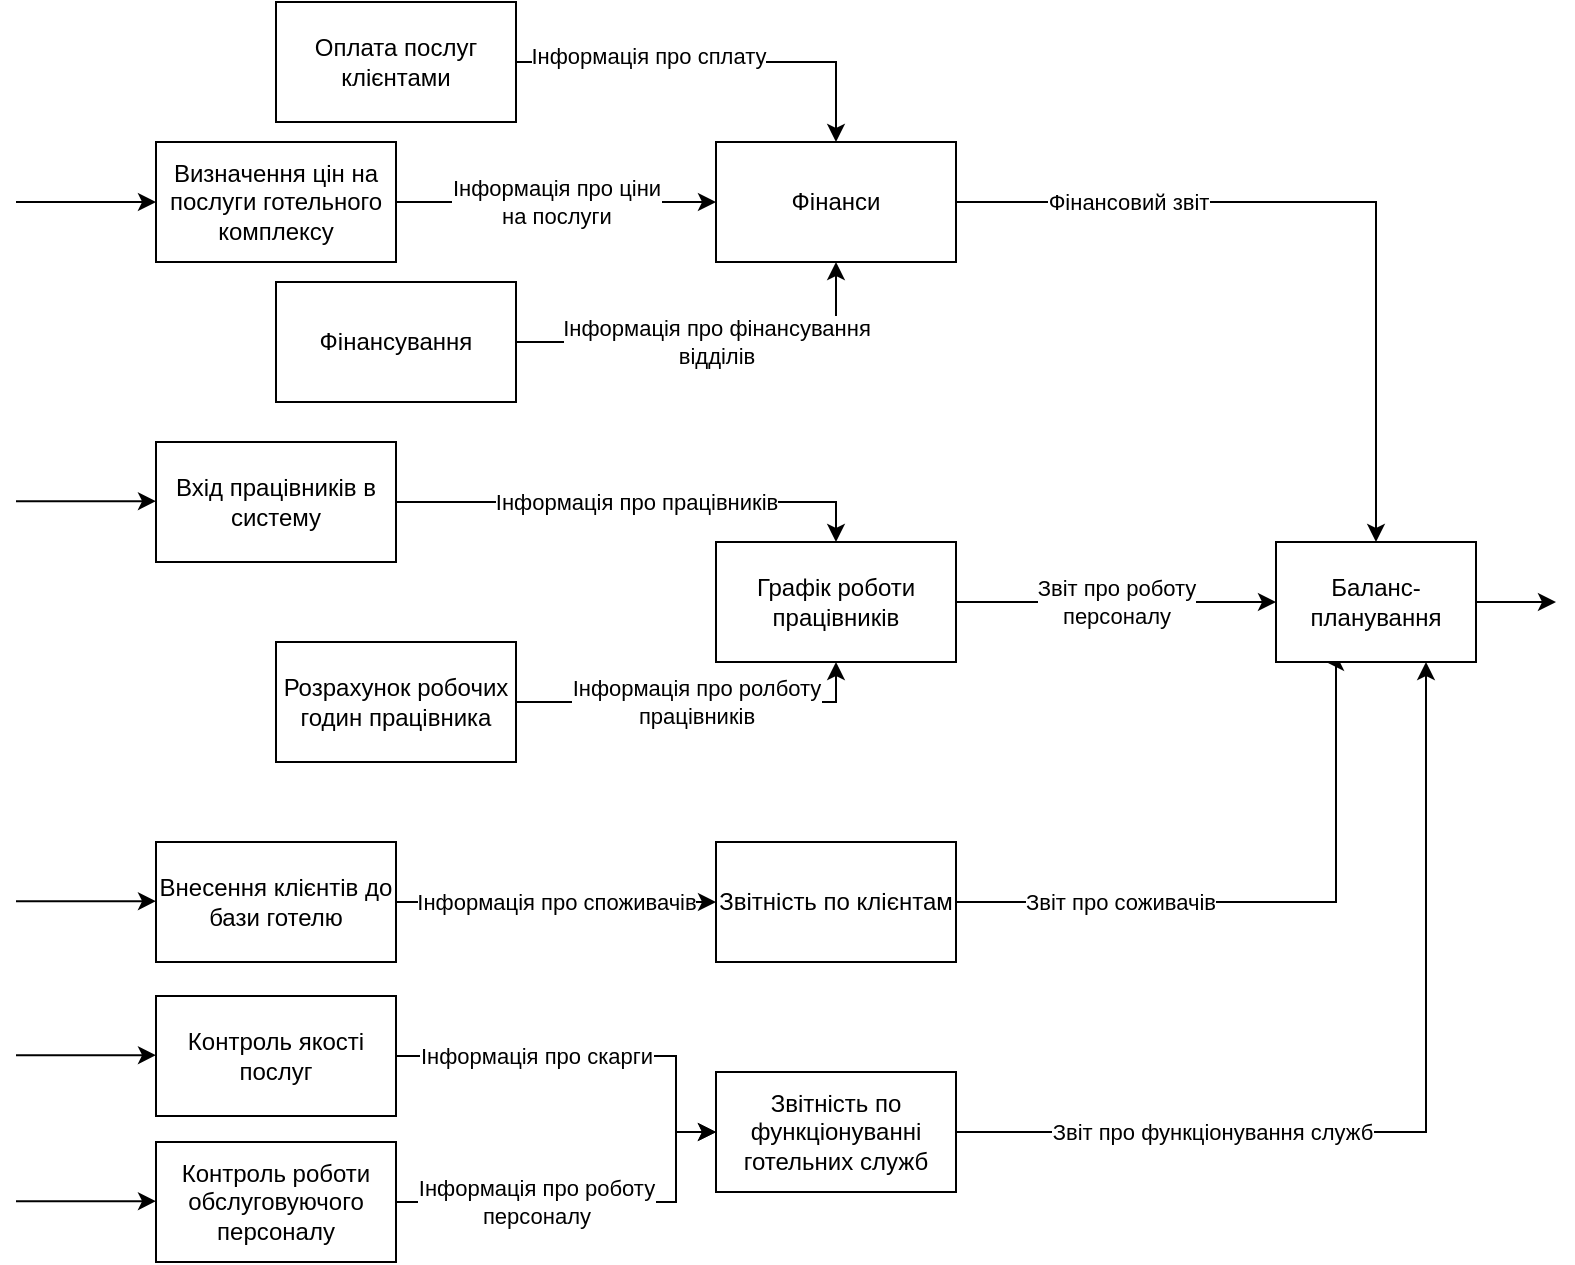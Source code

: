 <mxfile version="16.0.0" type="device"><diagram id="K1X4_0488LvyouU6vIHX" name="Page-1"><mxGraphModel dx="1533" dy="2560" grid="1" gridSize="10" guides="1" tooltips="1" connect="1" arrows="1" fold="1" page="1" pageScale="1" pageWidth="827" pageHeight="1169" math="0" shadow="0"><root><mxCell id="0"/><mxCell id="1" parent="0"/><mxCell id="ftwEstQjkuVsnQloUmtv-20" value="Інформація про ціни&lt;br&gt;на послуги" style="edgeStyle=orthogonalEdgeStyle;rounded=0;orthogonalLoop=1;jettySize=auto;html=1;exitX=1;exitY=0.5;exitDx=0;exitDy=0;entryX=0;entryY=0.5;entryDx=0;entryDy=0;" edge="1" parent="1" source="ftwEstQjkuVsnQloUmtv-1" target="ftwEstQjkuVsnQloUmtv-8"><mxGeometry relative="1" as="geometry"/></mxCell><mxCell id="ftwEstQjkuVsnQloUmtv-1" value="Визначення цін на послуги готельного комплексу" style="rounded=0;whiteSpace=wrap;html=1;" vertex="1" parent="1"><mxGeometry x="110" y="90" width="120" height="60" as="geometry"/></mxCell><mxCell id="ftwEstQjkuVsnQloUmtv-18" value="Інформація про працівників" style="edgeStyle=orthogonalEdgeStyle;rounded=0;orthogonalLoop=1;jettySize=auto;html=1;exitX=1;exitY=0.5;exitDx=0;exitDy=0;entryX=0.5;entryY=0;entryDx=0;entryDy=0;" edge="1" parent="1" source="ftwEstQjkuVsnQloUmtv-2" target="ftwEstQjkuVsnQloUmtv-10"><mxGeometry relative="1" as="geometry"/></mxCell><mxCell id="ftwEstQjkuVsnQloUmtv-2" value="Вхід працівників в систему" style="rounded=0;whiteSpace=wrap;html=1;" vertex="1" parent="1"><mxGeometry x="110" y="240" width="120" height="60" as="geometry"/></mxCell><mxCell id="ftwEstQjkuVsnQloUmtv-16" style="edgeStyle=orthogonalEdgeStyle;rounded=0;orthogonalLoop=1;jettySize=auto;html=1;exitX=1;exitY=0.5;exitDx=0;exitDy=0;entryX=0;entryY=0.5;entryDx=0;entryDy=0;" edge="1" parent="1" source="ftwEstQjkuVsnQloUmtv-3" target="ftwEstQjkuVsnQloUmtv-11"><mxGeometry relative="1" as="geometry"/></mxCell><mxCell id="ftwEstQjkuVsnQloUmtv-24" value="Інформація про споживачів" style="edgeLabel;html=1;align=center;verticalAlign=middle;resizable=0;points=[];" vertex="1" connectable="0" parent="ftwEstQjkuVsnQloUmtv-16"><mxGeometry x="-0.125" y="3" relative="1" as="geometry"><mxPoint x="10" y="3" as="offset"/></mxGeometry></mxCell><mxCell id="ftwEstQjkuVsnQloUmtv-3" value="Внесення клієнтів до бази готелю" style="rounded=0;whiteSpace=wrap;html=1;" vertex="1" parent="1"><mxGeometry x="110" y="440" width="120" height="60" as="geometry"/></mxCell><mxCell id="ftwEstQjkuVsnQloUmtv-13" style="edgeStyle=orthogonalEdgeStyle;rounded=0;orthogonalLoop=1;jettySize=auto;html=1;exitX=1;exitY=0.5;exitDx=0;exitDy=0;entryX=0;entryY=0.5;entryDx=0;entryDy=0;" edge="1" parent="1" source="ftwEstQjkuVsnQloUmtv-4" target="ftwEstQjkuVsnQloUmtv-12"><mxGeometry relative="1" as="geometry"><Array as="points"><mxPoint x="370" y="547"/><mxPoint x="370" y="585"/></Array></mxGeometry></mxCell><mxCell id="ftwEstQjkuVsnQloUmtv-25" value="Інформація про скарги" style="edgeLabel;html=1;align=center;verticalAlign=middle;resizable=0;points=[];" vertex="1" connectable="0" parent="ftwEstQjkuVsnQloUmtv-13"><mxGeometry x="-0.404" y="1" relative="1" as="geometry"><mxPoint x="11" y="1" as="offset"/></mxGeometry></mxCell><mxCell id="ftwEstQjkuVsnQloUmtv-4" value="Контроль якості послуг" style="rounded=0;whiteSpace=wrap;html=1;" vertex="1" parent="1"><mxGeometry x="110" y="517" width="120" height="60" as="geometry"/></mxCell><mxCell id="ftwEstQjkuVsnQloUmtv-15" value="Інформація про роботу&lt;br&gt;персоналу" style="edgeStyle=orthogonalEdgeStyle;rounded=0;orthogonalLoop=1;jettySize=auto;html=1;exitX=1;exitY=0.5;exitDx=0;exitDy=0;entryX=0;entryY=0.5;entryDx=0;entryDy=0;" edge="1" parent="1" source="ftwEstQjkuVsnQloUmtv-5" target="ftwEstQjkuVsnQloUmtv-12"><mxGeometry x="-0.282" relative="1" as="geometry"><Array as="points"><mxPoint x="370" y="620"/><mxPoint x="370" y="585"/></Array><mxPoint as="offset"/></mxGeometry></mxCell><mxCell id="ftwEstQjkuVsnQloUmtv-5" value="Контроль роботи обслуговуючого персоналу" style="rounded=0;whiteSpace=wrap;html=1;" vertex="1" parent="1"><mxGeometry x="110" y="590" width="120" height="60" as="geometry"/></mxCell><mxCell id="ftwEstQjkuVsnQloUmtv-19" value="Інформація про фінансування&lt;br&gt;відділів" style="edgeStyle=orthogonalEdgeStyle;rounded=0;orthogonalLoop=1;jettySize=auto;html=1;exitX=1;exitY=0.5;exitDx=0;exitDy=0;entryX=0.5;entryY=1;entryDx=0;entryDy=0;" edge="1" parent="1" source="ftwEstQjkuVsnQloUmtv-6" target="ftwEstQjkuVsnQloUmtv-8"><mxGeometry relative="1" as="geometry"/></mxCell><mxCell id="ftwEstQjkuVsnQloUmtv-6" value="Фінансування" style="rounded=0;whiteSpace=wrap;html=1;" vertex="1" parent="1"><mxGeometry x="170" y="160" width="120" height="60" as="geometry"/></mxCell><mxCell id="ftwEstQjkuVsnQloUmtv-21" style="edgeStyle=orthogonalEdgeStyle;rounded=0;orthogonalLoop=1;jettySize=auto;html=1;exitX=1;exitY=0.5;exitDx=0;exitDy=0;entryX=0.5;entryY=0;entryDx=0;entryDy=0;" edge="1" parent="1" source="ftwEstQjkuVsnQloUmtv-7" target="ftwEstQjkuVsnQloUmtv-8"><mxGeometry relative="1" as="geometry"/></mxCell><mxCell id="ftwEstQjkuVsnQloUmtv-22" value="Інформація про сплату" style="edgeLabel;html=1;align=center;verticalAlign=middle;resizable=0;points=[];" vertex="1" connectable="0" parent="ftwEstQjkuVsnQloUmtv-21"><mxGeometry x="-0.34" y="3" relative="1" as="geometry"><mxPoint as="offset"/></mxGeometry></mxCell><mxCell id="ftwEstQjkuVsnQloUmtv-7" value="Оплата послуг клієнтами" style="rounded=0;whiteSpace=wrap;html=1;" vertex="1" parent="1"><mxGeometry x="170" y="20" width="120" height="60" as="geometry"/></mxCell><mxCell id="ftwEstQjkuVsnQloUmtv-31" value="Фінансовий звіт" style="edgeStyle=orthogonalEdgeStyle;rounded=0;orthogonalLoop=1;jettySize=auto;html=1;exitX=1;exitY=0.5;exitDx=0;exitDy=0;entryX=0.5;entryY=0;entryDx=0;entryDy=0;" edge="1" parent="1" source="ftwEstQjkuVsnQloUmtv-8" target="ftwEstQjkuVsnQloUmtv-26"><mxGeometry x="-0.548" relative="1" as="geometry"><mxPoint as="offset"/></mxGeometry></mxCell><mxCell id="ftwEstQjkuVsnQloUmtv-8" value="Фінанси" style="rounded=0;whiteSpace=wrap;html=1;" vertex="1" parent="1"><mxGeometry x="390" y="90" width="120" height="60" as="geometry"/></mxCell><mxCell id="ftwEstQjkuVsnQloUmtv-17" style="edgeStyle=orthogonalEdgeStyle;rounded=0;orthogonalLoop=1;jettySize=auto;html=1;exitX=1;exitY=0.5;exitDx=0;exitDy=0;entryX=0.5;entryY=1;entryDx=0;entryDy=0;" edge="1" parent="1" source="ftwEstQjkuVsnQloUmtv-9" target="ftwEstQjkuVsnQloUmtv-10"><mxGeometry relative="1" as="geometry"/></mxCell><mxCell id="ftwEstQjkuVsnQloUmtv-23" value="Інформація про ролботу&lt;br&gt;працівників" style="edgeLabel;html=1;align=center;verticalAlign=middle;resizable=0;points=[];" vertex="1" connectable="0" parent="ftwEstQjkuVsnQloUmtv-17"><mxGeometry x="-0.378" y="1" relative="1" as="geometry"><mxPoint x="34" y="1" as="offset"/></mxGeometry></mxCell><mxCell id="ftwEstQjkuVsnQloUmtv-9" value="Розрахунок робочих годин працівника" style="rounded=0;whiteSpace=wrap;html=1;" vertex="1" parent="1"><mxGeometry x="170" y="340" width="120" height="60" as="geometry"/></mxCell><mxCell id="ftwEstQjkuVsnQloUmtv-30" value="Звіт про роботу&lt;br&gt;персоналу" style="edgeStyle=orthogonalEdgeStyle;rounded=0;orthogonalLoop=1;jettySize=auto;html=1;exitX=1;exitY=0.5;exitDx=0;exitDy=0;entryX=0;entryY=0.5;entryDx=0;entryDy=0;" edge="1" parent="1" source="ftwEstQjkuVsnQloUmtv-10" target="ftwEstQjkuVsnQloUmtv-26"><mxGeometry relative="1" as="geometry"/></mxCell><mxCell id="ftwEstQjkuVsnQloUmtv-10" value="Графік роботи працівників" style="rounded=0;whiteSpace=wrap;html=1;" vertex="1" parent="1"><mxGeometry x="390" y="290" width="120" height="60" as="geometry"/></mxCell><mxCell id="ftwEstQjkuVsnQloUmtv-29" value="Звіт про соживачів" style="edgeStyle=orthogonalEdgeStyle;rounded=0;orthogonalLoop=1;jettySize=auto;html=1;exitX=1;exitY=0.5;exitDx=0;exitDy=0;entryX=0.25;entryY=1;entryDx=0;entryDy=0;" edge="1" parent="1" source="ftwEstQjkuVsnQloUmtv-11" target="ftwEstQjkuVsnQloUmtv-26"><mxGeometry x="-0.478" relative="1" as="geometry"><Array as="points"><mxPoint x="700" y="470"/></Array><mxPoint as="offset"/></mxGeometry></mxCell><mxCell id="ftwEstQjkuVsnQloUmtv-11" value="Звітність по клієнтам" style="rounded=0;whiteSpace=wrap;html=1;" vertex="1" parent="1"><mxGeometry x="390" y="440" width="120" height="60" as="geometry"/></mxCell><mxCell id="ftwEstQjkuVsnQloUmtv-28" value="Звіт про функціонування служб" style="edgeStyle=orthogonalEdgeStyle;rounded=0;orthogonalLoop=1;jettySize=auto;html=1;exitX=1;exitY=0.5;exitDx=0;exitDy=0;entryX=0.75;entryY=1;entryDx=0;entryDy=0;" edge="1" parent="1" source="ftwEstQjkuVsnQloUmtv-12" target="ftwEstQjkuVsnQloUmtv-26"><mxGeometry x="-0.457" relative="1" as="geometry"><mxPoint as="offset"/></mxGeometry></mxCell><mxCell id="ftwEstQjkuVsnQloUmtv-12" value="Звітність по функціонуванні готельних служб" style="rounded=0;whiteSpace=wrap;html=1;" vertex="1" parent="1"><mxGeometry x="390" y="555" width="120" height="60" as="geometry"/></mxCell><mxCell id="ftwEstQjkuVsnQloUmtv-32" style="edgeStyle=orthogonalEdgeStyle;rounded=0;orthogonalLoop=1;jettySize=auto;html=1;exitX=1;exitY=0.5;exitDx=0;exitDy=0;" edge="1" parent="1" source="ftwEstQjkuVsnQloUmtv-26"><mxGeometry relative="1" as="geometry"><mxPoint x="810" y="320" as="targetPoint"/></mxGeometry></mxCell><mxCell id="ftwEstQjkuVsnQloUmtv-26" value="Баланс-планування" style="rounded=0;whiteSpace=wrap;html=1;" vertex="1" parent="1"><mxGeometry x="670" y="290" width="100" height="60" as="geometry"/></mxCell><mxCell id="ftwEstQjkuVsnQloUmtv-33" value="" style="endArrow=classic;html=1;rounded=0;entryX=0;entryY=0.5;entryDx=0;entryDy=0;" edge="1" parent="1" target="ftwEstQjkuVsnQloUmtv-1"><mxGeometry width="50" height="50" relative="1" as="geometry"><mxPoint x="40" y="120" as="sourcePoint"/><mxPoint x="150" y="90" as="targetPoint"/></mxGeometry></mxCell><mxCell id="ftwEstQjkuVsnQloUmtv-34" value="" style="endArrow=classic;html=1;rounded=0;entryX=0;entryY=0.5;entryDx=0;entryDy=0;" edge="1" parent="1"><mxGeometry width="50" height="50" relative="1" as="geometry"><mxPoint x="40" y="269.58" as="sourcePoint"/><mxPoint x="110.0" y="269.58" as="targetPoint"/></mxGeometry></mxCell><mxCell id="ftwEstQjkuVsnQloUmtv-35" value="" style="endArrow=classic;html=1;rounded=0;entryX=0;entryY=0.5;entryDx=0;entryDy=0;" edge="1" parent="1"><mxGeometry width="50" height="50" relative="1" as="geometry"><mxPoint x="40" y="469.58" as="sourcePoint"/><mxPoint x="110.0" y="469.58" as="targetPoint"/></mxGeometry></mxCell><mxCell id="ftwEstQjkuVsnQloUmtv-36" value="" style="endArrow=classic;html=1;rounded=0;entryX=0;entryY=0.5;entryDx=0;entryDy=0;" edge="1" parent="1"><mxGeometry width="50" height="50" relative="1" as="geometry"><mxPoint x="40" y="546.58" as="sourcePoint"/><mxPoint x="110.0" y="546.58" as="targetPoint"/></mxGeometry></mxCell><mxCell id="ftwEstQjkuVsnQloUmtv-37" value="" style="endArrow=classic;html=1;rounded=0;entryX=0;entryY=0.5;entryDx=0;entryDy=0;" edge="1" parent="1"><mxGeometry width="50" height="50" relative="1" as="geometry"><mxPoint x="40" y="619.58" as="sourcePoint"/><mxPoint x="110.0" y="619.58" as="targetPoint"/></mxGeometry></mxCell></root></mxGraphModel></diagram></mxfile>